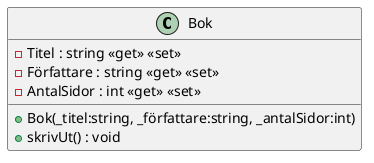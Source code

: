 @startuml
class Bok {
    - Titel : string <<get>> <<set>>
    - Författare : string <<get>> <<set>>
    - AntalSidor : int <<get>> <<set>>
    + Bok(_titel:string, _författare:string, _antalSidor:int)
    + skrivUt() : void
}
@enduml
